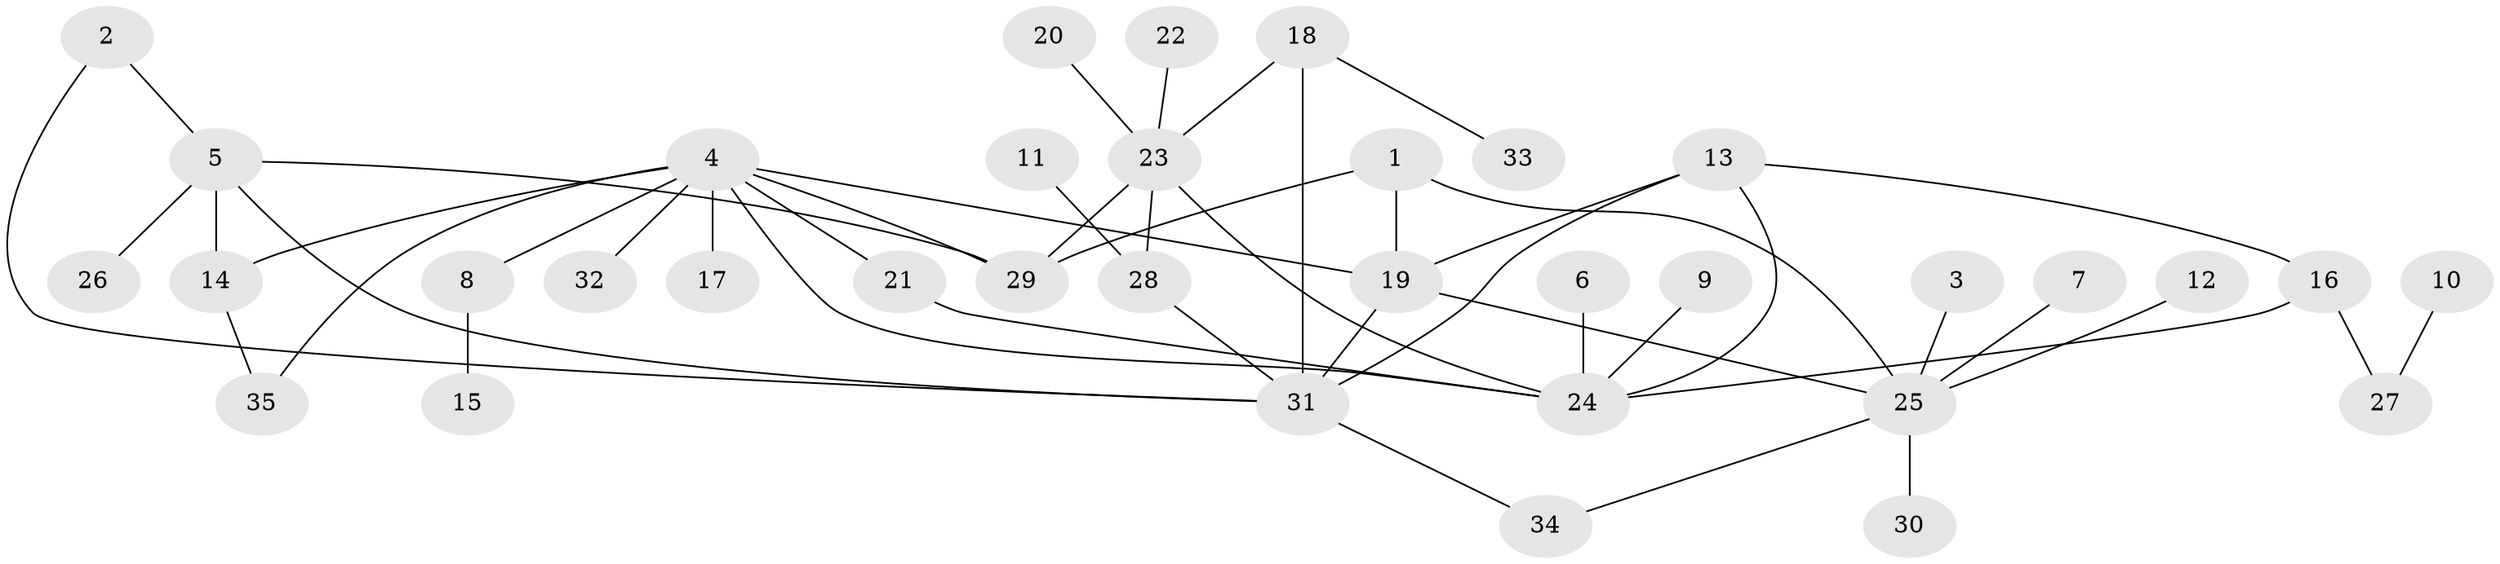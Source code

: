 // original degree distribution, {3: 0.1, 7: 0.014285714285714285, 9: 0.04285714285714286, 10: 0.014285714285714285, 5: 0.05714285714285714, 4: 0.02857142857142857, 8: 0.014285714285714285, 2: 0.15714285714285714, 6: 0.014285714285714285, 1: 0.5571428571428572}
// Generated by graph-tools (version 1.1) at 2025/02/03/09/25 03:02:40]
// undirected, 35 vertices, 48 edges
graph export_dot {
graph [start="1"]
  node [color=gray90,style=filled];
  1;
  2;
  3;
  4;
  5;
  6;
  7;
  8;
  9;
  10;
  11;
  12;
  13;
  14;
  15;
  16;
  17;
  18;
  19;
  20;
  21;
  22;
  23;
  24;
  25;
  26;
  27;
  28;
  29;
  30;
  31;
  32;
  33;
  34;
  35;
  1 -- 19 [weight=1.0];
  1 -- 25 [weight=1.0];
  1 -- 29 [weight=1.0];
  2 -- 5 [weight=1.0];
  2 -- 31 [weight=1.0];
  3 -- 25 [weight=1.0];
  4 -- 8 [weight=1.0];
  4 -- 14 [weight=1.0];
  4 -- 17 [weight=1.0];
  4 -- 19 [weight=1.0];
  4 -- 21 [weight=1.0];
  4 -- 24 [weight=1.0];
  4 -- 29 [weight=1.0];
  4 -- 32 [weight=1.0];
  4 -- 35 [weight=1.0];
  5 -- 14 [weight=1.0];
  5 -- 26 [weight=1.0];
  5 -- 29 [weight=1.0];
  5 -- 31 [weight=1.0];
  6 -- 24 [weight=1.0];
  7 -- 25 [weight=1.0];
  8 -- 15 [weight=1.0];
  9 -- 24 [weight=1.0];
  10 -- 27 [weight=1.0];
  11 -- 28 [weight=1.0];
  12 -- 25 [weight=1.0];
  13 -- 16 [weight=1.0];
  13 -- 19 [weight=1.0];
  13 -- 24 [weight=1.0];
  13 -- 31 [weight=1.0];
  14 -- 35 [weight=1.0];
  16 -- 24 [weight=1.0];
  16 -- 27 [weight=1.0];
  18 -- 23 [weight=1.0];
  18 -- 31 [weight=1.0];
  18 -- 33 [weight=1.0];
  19 -- 25 [weight=1.0];
  19 -- 31 [weight=1.0];
  20 -- 23 [weight=1.0];
  21 -- 24 [weight=1.0];
  22 -- 23 [weight=1.0];
  23 -- 24 [weight=1.0];
  23 -- 28 [weight=1.0];
  23 -- 29 [weight=2.0];
  25 -- 30 [weight=1.0];
  25 -- 34 [weight=1.0];
  28 -- 31 [weight=1.0];
  31 -- 34 [weight=1.0];
}
